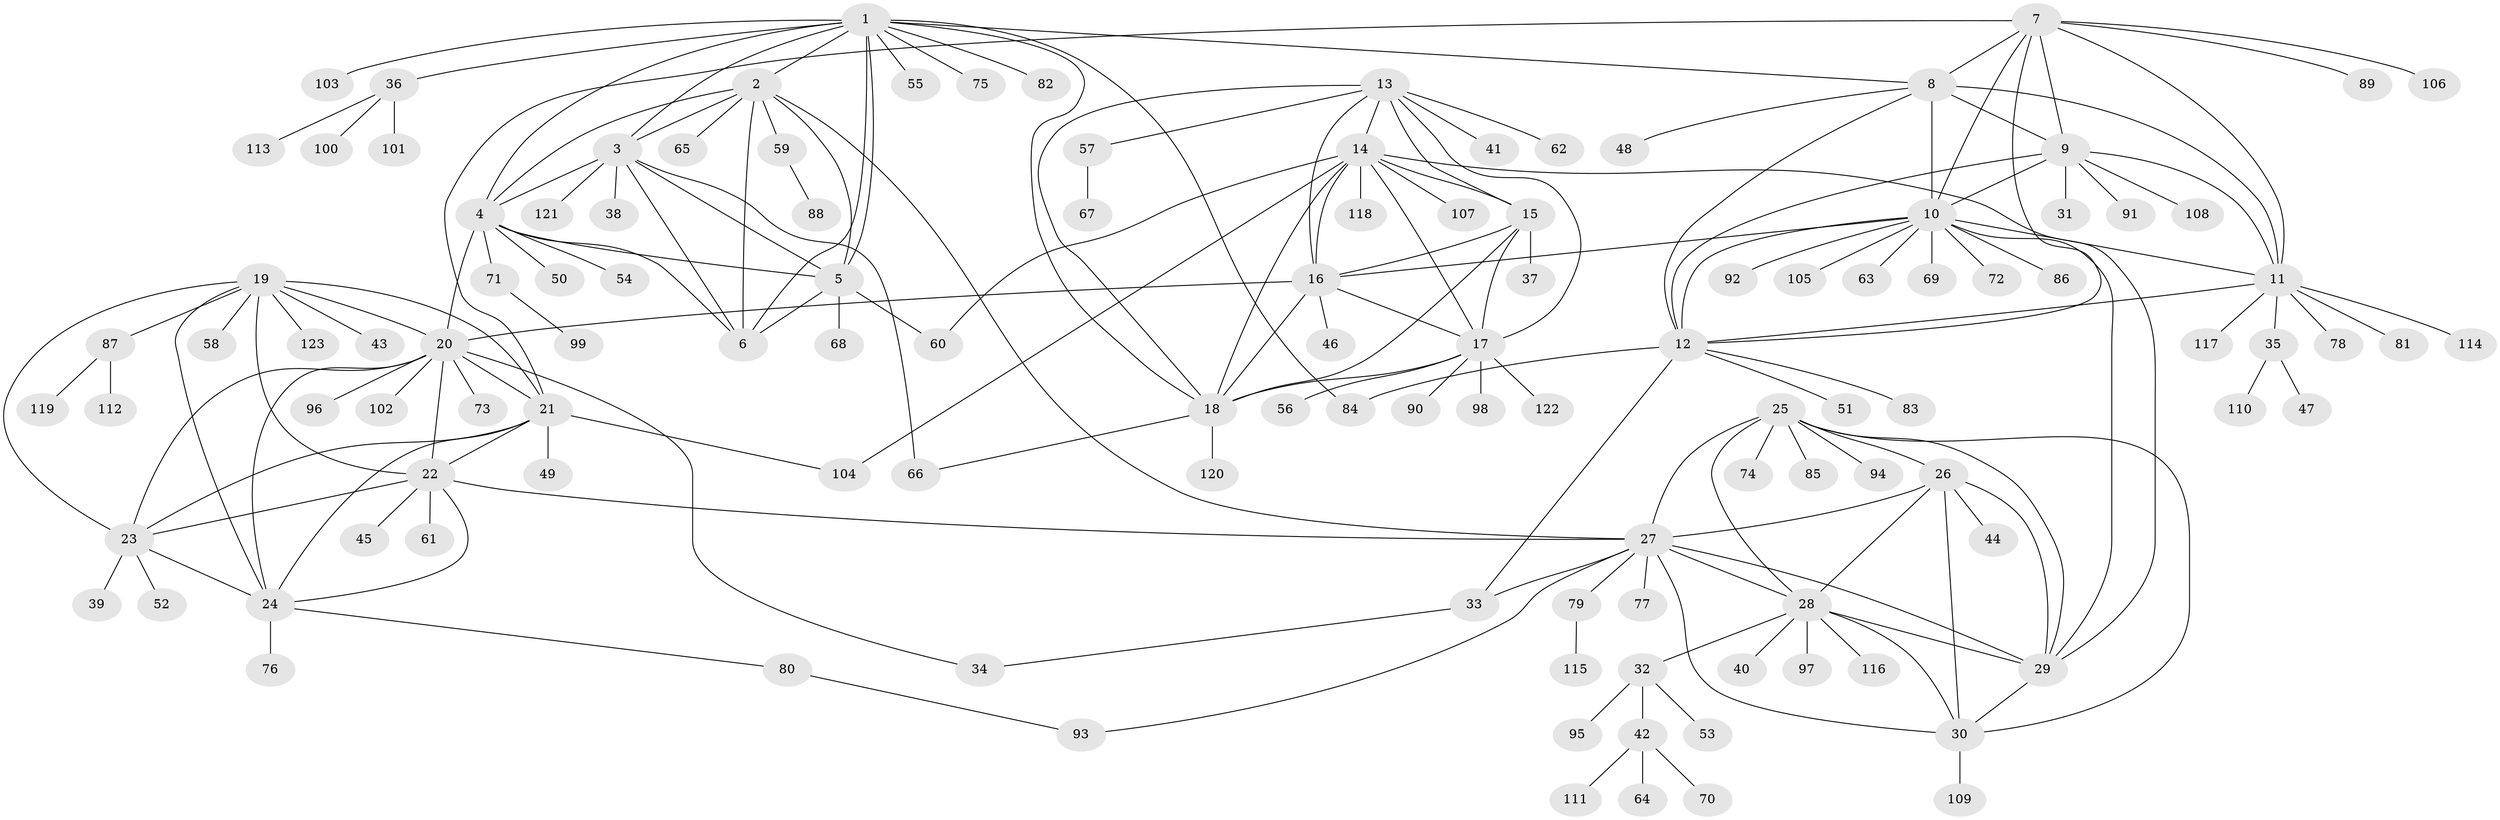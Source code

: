 // coarse degree distribution, {12: 0.010752688172043012, 7: 0.07526881720430108, 8: 0.03225806451612903, 6: 0.053763440860215055, 5: 0.021505376344086023, 10: 0.021505376344086023, 9: 0.010752688172043012, 14: 0.010752688172043012, 11: 0.010752688172043012, 4: 0.010752688172043012, 1: 0.6344086021505376, 3: 0.043010752688172046, 2: 0.06451612903225806}
// Generated by graph-tools (version 1.1) at 2025/42/03/06/25 10:42:15]
// undirected, 123 vertices, 185 edges
graph export_dot {
graph [start="1"]
  node [color=gray90,style=filled];
  1;
  2;
  3;
  4;
  5;
  6;
  7;
  8;
  9;
  10;
  11;
  12;
  13;
  14;
  15;
  16;
  17;
  18;
  19;
  20;
  21;
  22;
  23;
  24;
  25;
  26;
  27;
  28;
  29;
  30;
  31;
  32;
  33;
  34;
  35;
  36;
  37;
  38;
  39;
  40;
  41;
  42;
  43;
  44;
  45;
  46;
  47;
  48;
  49;
  50;
  51;
  52;
  53;
  54;
  55;
  56;
  57;
  58;
  59;
  60;
  61;
  62;
  63;
  64;
  65;
  66;
  67;
  68;
  69;
  70;
  71;
  72;
  73;
  74;
  75;
  76;
  77;
  78;
  79;
  80;
  81;
  82;
  83;
  84;
  85;
  86;
  87;
  88;
  89;
  90;
  91;
  92;
  93;
  94;
  95;
  96;
  97;
  98;
  99;
  100;
  101;
  102;
  103;
  104;
  105;
  106;
  107;
  108;
  109;
  110;
  111;
  112;
  113;
  114;
  115;
  116;
  117;
  118;
  119;
  120;
  121;
  122;
  123;
  1 -- 2;
  1 -- 3;
  1 -- 4;
  1 -- 5;
  1 -- 6;
  1 -- 8;
  1 -- 18;
  1 -- 36;
  1 -- 55;
  1 -- 75;
  1 -- 82;
  1 -- 84;
  1 -- 103;
  2 -- 3;
  2 -- 4;
  2 -- 5;
  2 -- 6;
  2 -- 27;
  2 -- 59;
  2 -- 65;
  3 -- 4;
  3 -- 5;
  3 -- 6;
  3 -- 38;
  3 -- 66;
  3 -- 121;
  4 -- 5;
  4 -- 6;
  4 -- 20;
  4 -- 50;
  4 -- 54;
  4 -- 71;
  5 -- 6;
  5 -- 60;
  5 -- 68;
  7 -- 8;
  7 -- 9;
  7 -- 10;
  7 -- 11;
  7 -- 12;
  7 -- 21;
  7 -- 89;
  7 -- 106;
  8 -- 9;
  8 -- 10;
  8 -- 11;
  8 -- 12;
  8 -- 48;
  9 -- 10;
  9 -- 11;
  9 -- 12;
  9 -- 31;
  9 -- 91;
  9 -- 108;
  10 -- 11;
  10 -- 12;
  10 -- 16;
  10 -- 29;
  10 -- 63;
  10 -- 69;
  10 -- 72;
  10 -- 86;
  10 -- 92;
  10 -- 105;
  11 -- 12;
  11 -- 35;
  11 -- 78;
  11 -- 81;
  11 -- 114;
  11 -- 117;
  12 -- 33;
  12 -- 51;
  12 -- 83;
  12 -- 84;
  13 -- 14;
  13 -- 15;
  13 -- 16;
  13 -- 17;
  13 -- 18;
  13 -- 41;
  13 -- 57;
  13 -- 62;
  14 -- 15;
  14 -- 16;
  14 -- 17;
  14 -- 18;
  14 -- 29;
  14 -- 60;
  14 -- 104;
  14 -- 107;
  14 -- 118;
  15 -- 16;
  15 -- 17;
  15 -- 18;
  15 -- 37;
  16 -- 17;
  16 -- 18;
  16 -- 20;
  16 -- 46;
  17 -- 18;
  17 -- 56;
  17 -- 90;
  17 -- 98;
  17 -- 122;
  18 -- 66;
  18 -- 120;
  19 -- 20;
  19 -- 21;
  19 -- 22;
  19 -- 23;
  19 -- 24;
  19 -- 43;
  19 -- 58;
  19 -- 87;
  19 -- 123;
  20 -- 21;
  20 -- 22;
  20 -- 23;
  20 -- 24;
  20 -- 34;
  20 -- 73;
  20 -- 96;
  20 -- 102;
  21 -- 22;
  21 -- 23;
  21 -- 24;
  21 -- 49;
  21 -- 104;
  22 -- 23;
  22 -- 24;
  22 -- 27;
  22 -- 45;
  22 -- 61;
  23 -- 24;
  23 -- 39;
  23 -- 52;
  24 -- 76;
  24 -- 80;
  25 -- 26;
  25 -- 27;
  25 -- 28;
  25 -- 29;
  25 -- 30;
  25 -- 74;
  25 -- 85;
  25 -- 94;
  26 -- 27;
  26 -- 28;
  26 -- 29;
  26 -- 30;
  26 -- 44;
  27 -- 28;
  27 -- 29;
  27 -- 30;
  27 -- 33;
  27 -- 77;
  27 -- 79;
  27 -- 93;
  28 -- 29;
  28 -- 30;
  28 -- 32;
  28 -- 40;
  28 -- 97;
  28 -- 116;
  29 -- 30;
  30 -- 109;
  32 -- 42;
  32 -- 53;
  32 -- 95;
  33 -- 34;
  35 -- 47;
  35 -- 110;
  36 -- 100;
  36 -- 101;
  36 -- 113;
  42 -- 64;
  42 -- 70;
  42 -- 111;
  57 -- 67;
  59 -- 88;
  71 -- 99;
  79 -- 115;
  80 -- 93;
  87 -- 112;
  87 -- 119;
}
